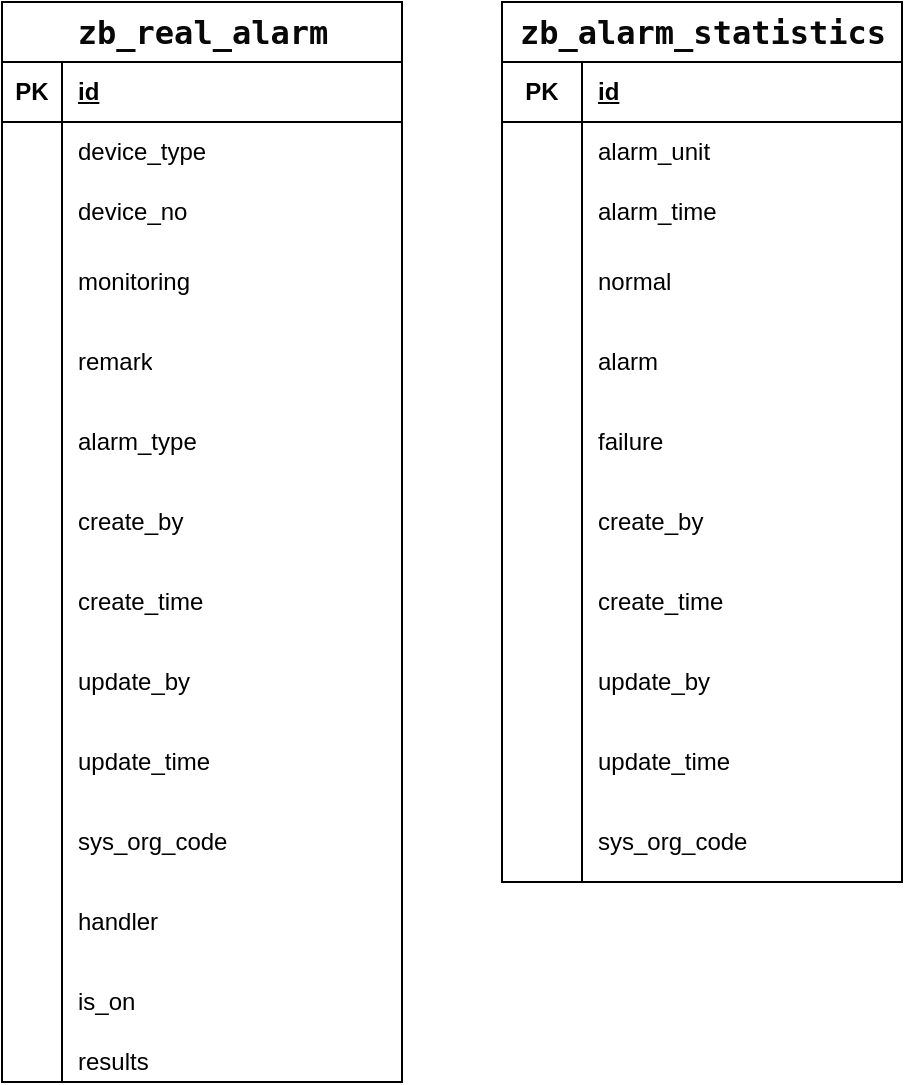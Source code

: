 <mxfile version="21.2.9" type="github">
  <diagram id="R2lEEEUBdFMjLlhIrx00" name="报警管理">
    <mxGraphModel dx="1352" dy="745" grid="1" gridSize="10" guides="1" tooltips="1" connect="1" arrows="1" fold="1" page="1" pageScale="1" pageWidth="850" pageHeight="1100" math="0" shadow="0" extFonts="Permanent Marker^https://fonts.googleapis.com/css?family=Permanent+Marker">
      <root>
        <mxCell id="0" />
        <mxCell id="1" parent="0" />
        <mxCell id="X9v-yVDwucDOnj_WoCae-2" value="&lt;div style=&quot;background-color: rgb(255, 255, 255); color: rgb(8, 8, 8); font-family: &amp;quot;JetBrains Mono&amp;quot;, monospace; font-size: 12pt;&quot;&gt;zb_real_alarm&lt;/div&gt;" style="shape=table;startSize=30;container=1;collapsible=1;childLayout=tableLayout;fixedRows=1;rowLines=0;fontStyle=1;align=center;resizeLast=1;html=1;" parent="1" vertex="1">
          <mxGeometry x="50" y="80" width="200" height="540" as="geometry">
            <mxRectangle x="180" y="130" width="150" height="30" as="alternateBounds" />
          </mxGeometry>
        </mxCell>
        <mxCell id="X9v-yVDwucDOnj_WoCae-3" value="" style="shape=tableRow;horizontal=0;startSize=0;swimlaneHead=0;swimlaneBody=0;fillColor=none;collapsible=0;dropTarget=0;points=[[0,0.5],[1,0.5]];portConstraint=eastwest;top=0;left=0;right=0;bottom=1;" parent="X9v-yVDwucDOnj_WoCae-2" vertex="1">
          <mxGeometry y="30" width="200" height="30" as="geometry" />
        </mxCell>
        <mxCell id="X9v-yVDwucDOnj_WoCae-4" value="PK" style="shape=partialRectangle;connectable=0;fillColor=none;top=0;left=0;bottom=0;right=0;fontStyle=1;overflow=hidden;whiteSpace=wrap;html=1;" parent="X9v-yVDwucDOnj_WoCae-3" vertex="1">
          <mxGeometry width="30" height="30" as="geometry">
            <mxRectangle width="30" height="30" as="alternateBounds" />
          </mxGeometry>
        </mxCell>
        <mxCell id="X9v-yVDwucDOnj_WoCae-5" value="id" style="shape=partialRectangle;connectable=0;fillColor=none;top=0;left=0;bottom=0;right=0;align=left;spacingLeft=6;fontStyle=5;overflow=hidden;whiteSpace=wrap;html=1;" parent="X9v-yVDwucDOnj_WoCae-3" vertex="1">
          <mxGeometry x="30" width="170" height="30" as="geometry">
            <mxRectangle width="170" height="30" as="alternateBounds" />
          </mxGeometry>
        </mxCell>
        <mxCell id="X9v-yVDwucDOnj_WoCae-6" value="" style="shape=tableRow;horizontal=0;startSize=0;swimlaneHead=0;swimlaneBody=0;fillColor=none;collapsible=0;dropTarget=0;points=[[0,0.5],[1,0.5]];portConstraint=eastwest;top=0;left=0;right=0;bottom=0;" parent="X9v-yVDwucDOnj_WoCae-2" vertex="1">
          <mxGeometry y="60" width="200" height="30" as="geometry" />
        </mxCell>
        <mxCell id="X9v-yVDwucDOnj_WoCae-7" value="" style="shape=partialRectangle;connectable=0;fillColor=none;top=0;left=0;bottom=0;right=0;editable=1;overflow=hidden;whiteSpace=wrap;html=1;" parent="X9v-yVDwucDOnj_WoCae-6" vertex="1">
          <mxGeometry width="30" height="30" as="geometry">
            <mxRectangle width="30" height="30" as="alternateBounds" />
          </mxGeometry>
        </mxCell>
        <mxCell id="X9v-yVDwucDOnj_WoCae-8" value="device_type" style="shape=partialRectangle;connectable=0;fillColor=none;top=0;left=0;bottom=0;right=0;align=left;spacingLeft=6;overflow=hidden;whiteSpace=wrap;html=1;" parent="X9v-yVDwucDOnj_WoCae-6" vertex="1">
          <mxGeometry x="30" width="170" height="30" as="geometry">
            <mxRectangle width="170" height="30" as="alternateBounds" />
          </mxGeometry>
        </mxCell>
        <mxCell id="X9v-yVDwucDOnj_WoCae-9" value="" style="shape=tableRow;horizontal=0;startSize=0;swimlaneHead=0;swimlaneBody=0;fillColor=none;collapsible=0;dropTarget=0;points=[[0,0.5],[1,0.5]];portConstraint=eastwest;top=0;left=0;right=0;bottom=0;" parent="X9v-yVDwucDOnj_WoCae-2" vertex="1">
          <mxGeometry y="90" width="200" height="30" as="geometry" />
        </mxCell>
        <mxCell id="X9v-yVDwucDOnj_WoCae-10" value="" style="shape=partialRectangle;connectable=0;fillColor=none;top=0;left=0;bottom=0;right=0;editable=1;overflow=hidden;whiteSpace=wrap;html=1;" parent="X9v-yVDwucDOnj_WoCae-9" vertex="1">
          <mxGeometry width="30" height="30" as="geometry">
            <mxRectangle width="30" height="30" as="alternateBounds" />
          </mxGeometry>
        </mxCell>
        <mxCell id="X9v-yVDwucDOnj_WoCae-11" value="device_no" style="shape=partialRectangle;connectable=0;fillColor=none;top=0;left=0;bottom=0;right=0;align=left;spacingLeft=6;overflow=hidden;whiteSpace=wrap;html=1;" parent="X9v-yVDwucDOnj_WoCae-9" vertex="1">
          <mxGeometry x="30" width="170" height="30" as="geometry">
            <mxRectangle width="170" height="30" as="alternateBounds" />
          </mxGeometry>
        </mxCell>
        <mxCell id="X9v-yVDwucDOnj_WoCae-12" value="" style="shape=tableRow;horizontal=0;startSize=0;swimlaneHead=0;swimlaneBody=0;fillColor=none;collapsible=0;dropTarget=0;points=[[0,0.5],[1,0.5]];portConstraint=eastwest;top=0;left=0;right=0;bottom=0;" parent="X9v-yVDwucDOnj_WoCae-2" vertex="1">
          <mxGeometry y="120" width="200" height="40" as="geometry" />
        </mxCell>
        <mxCell id="X9v-yVDwucDOnj_WoCae-13" value="" style="shape=partialRectangle;connectable=0;fillColor=none;top=0;left=0;bottom=0;right=0;editable=1;overflow=hidden;whiteSpace=wrap;html=1;" parent="X9v-yVDwucDOnj_WoCae-12" vertex="1">
          <mxGeometry width="30" height="40" as="geometry">
            <mxRectangle width="30" height="40" as="alternateBounds" />
          </mxGeometry>
        </mxCell>
        <mxCell id="X9v-yVDwucDOnj_WoCae-14" value="monitoring" style="shape=partialRectangle;connectable=0;fillColor=none;top=0;left=0;bottom=0;right=0;align=left;spacingLeft=6;overflow=hidden;whiteSpace=wrap;html=1;" parent="X9v-yVDwucDOnj_WoCae-12" vertex="1">
          <mxGeometry x="30" width="170" height="40" as="geometry">
            <mxRectangle width="170" height="40" as="alternateBounds" />
          </mxGeometry>
        </mxCell>
        <mxCell id="X9v-yVDwucDOnj_WoCae-15" value="" style="shape=tableRow;horizontal=0;startSize=0;swimlaneHead=0;swimlaneBody=0;fillColor=none;collapsible=0;dropTarget=0;points=[[0,0.5],[1,0.5]];portConstraint=eastwest;top=0;left=0;right=0;bottom=0;" parent="X9v-yVDwucDOnj_WoCae-2" vertex="1">
          <mxGeometry y="160" width="200" height="40" as="geometry" />
        </mxCell>
        <mxCell id="X9v-yVDwucDOnj_WoCae-16" value="" style="shape=partialRectangle;connectable=0;fillColor=none;top=0;left=0;bottom=0;right=0;editable=1;overflow=hidden;whiteSpace=wrap;html=1;" parent="X9v-yVDwucDOnj_WoCae-15" vertex="1">
          <mxGeometry width="30" height="40" as="geometry">
            <mxRectangle width="30" height="40" as="alternateBounds" />
          </mxGeometry>
        </mxCell>
        <mxCell id="X9v-yVDwucDOnj_WoCae-17" value="remark" style="shape=partialRectangle;connectable=0;fillColor=none;top=0;left=0;bottom=0;right=0;align=left;spacingLeft=6;overflow=hidden;whiteSpace=wrap;html=1;" parent="X9v-yVDwucDOnj_WoCae-15" vertex="1">
          <mxGeometry x="30" width="170" height="40" as="geometry">
            <mxRectangle width="170" height="40" as="alternateBounds" />
          </mxGeometry>
        </mxCell>
        <mxCell id="X9v-yVDwucDOnj_WoCae-18" value="" style="shape=tableRow;horizontal=0;startSize=0;swimlaneHead=0;swimlaneBody=0;fillColor=none;collapsible=0;dropTarget=0;points=[[0,0.5],[1,0.5]];portConstraint=eastwest;top=0;left=0;right=0;bottom=0;" parent="X9v-yVDwucDOnj_WoCae-2" vertex="1">
          <mxGeometry y="200" width="200" height="40" as="geometry" />
        </mxCell>
        <mxCell id="X9v-yVDwucDOnj_WoCae-19" value="" style="shape=partialRectangle;connectable=0;fillColor=none;top=0;left=0;bottom=0;right=0;editable=1;overflow=hidden;whiteSpace=wrap;html=1;" parent="X9v-yVDwucDOnj_WoCae-18" vertex="1">
          <mxGeometry width="30" height="40" as="geometry">
            <mxRectangle width="30" height="40" as="alternateBounds" />
          </mxGeometry>
        </mxCell>
        <mxCell id="X9v-yVDwucDOnj_WoCae-20" value="alarm_type" style="shape=partialRectangle;connectable=0;fillColor=none;top=0;left=0;bottom=0;right=0;align=left;spacingLeft=6;overflow=hidden;whiteSpace=wrap;html=1;" parent="X9v-yVDwucDOnj_WoCae-18" vertex="1">
          <mxGeometry x="30" width="170" height="40" as="geometry">
            <mxRectangle width="170" height="40" as="alternateBounds" />
          </mxGeometry>
        </mxCell>
        <mxCell id="X9v-yVDwucDOnj_WoCae-21" value="" style="shape=tableRow;horizontal=0;startSize=0;swimlaneHead=0;swimlaneBody=0;fillColor=none;collapsible=0;dropTarget=0;points=[[0,0.5],[1,0.5]];portConstraint=eastwest;top=0;left=0;right=0;bottom=0;" parent="X9v-yVDwucDOnj_WoCae-2" vertex="1">
          <mxGeometry y="240" width="200" height="40" as="geometry" />
        </mxCell>
        <mxCell id="X9v-yVDwucDOnj_WoCae-22" value="" style="shape=partialRectangle;connectable=0;fillColor=none;top=0;left=0;bottom=0;right=0;editable=1;overflow=hidden;whiteSpace=wrap;html=1;" parent="X9v-yVDwucDOnj_WoCae-21" vertex="1">
          <mxGeometry width="30" height="40" as="geometry">
            <mxRectangle width="30" height="40" as="alternateBounds" />
          </mxGeometry>
        </mxCell>
        <mxCell id="X9v-yVDwucDOnj_WoCae-23" value="create_by" style="shape=partialRectangle;connectable=0;fillColor=none;top=0;left=0;bottom=0;right=0;align=left;spacingLeft=6;overflow=hidden;whiteSpace=wrap;html=1;" parent="X9v-yVDwucDOnj_WoCae-21" vertex="1">
          <mxGeometry x="30" width="170" height="40" as="geometry">
            <mxRectangle width="170" height="40" as="alternateBounds" />
          </mxGeometry>
        </mxCell>
        <mxCell id="X9v-yVDwucDOnj_WoCae-24" value="" style="shape=tableRow;horizontal=0;startSize=0;swimlaneHead=0;swimlaneBody=0;fillColor=none;collapsible=0;dropTarget=0;points=[[0,0.5],[1,0.5]];portConstraint=eastwest;top=0;left=0;right=0;bottom=0;" parent="X9v-yVDwucDOnj_WoCae-2" vertex="1">
          <mxGeometry y="280" width="200" height="40" as="geometry" />
        </mxCell>
        <mxCell id="X9v-yVDwucDOnj_WoCae-25" value="" style="shape=partialRectangle;connectable=0;fillColor=none;top=0;left=0;bottom=0;right=0;editable=1;overflow=hidden;whiteSpace=wrap;html=1;" parent="X9v-yVDwucDOnj_WoCae-24" vertex="1">
          <mxGeometry width="30" height="40" as="geometry">
            <mxRectangle width="30" height="40" as="alternateBounds" />
          </mxGeometry>
        </mxCell>
        <mxCell id="X9v-yVDwucDOnj_WoCae-26" value="create_time" style="shape=partialRectangle;connectable=0;fillColor=none;top=0;left=0;bottom=0;right=0;align=left;spacingLeft=6;overflow=hidden;whiteSpace=wrap;html=1;" parent="X9v-yVDwucDOnj_WoCae-24" vertex="1">
          <mxGeometry x="30" width="170" height="40" as="geometry">
            <mxRectangle width="170" height="40" as="alternateBounds" />
          </mxGeometry>
        </mxCell>
        <mxCell id="X9v-yVDwucDOnj_WoCae-27" value="" style="shape=tableRow;horizontal=0;startSize=0;swimlaneHead=0;swimlaneBody=0;fillColor=none;collapsible=0;dropTarget=0;points=[[0,0.5],[1,0.5]];portConstraint=eastwest;top=0;left=0;right=0;bottom=0;" parent="X9v-yVDwucDOnj_WoCae-2" vertex="1">
          <mxGeometry y="320" width="200" height="40" as="geometry" />
        </mxCell>
        <mxCell id="X9v-yVDwucDOnj_WoCae-28" value="" style="shape=partialRectangle;connectable=0;fillColor=none;top=0;left=0;bottom=0;right=0;editable=1;overflow=hidden;whiteSpace=wrap;html=1;" parent="X9v-yVDwucDOnj_WoCae-27" vertex="1">
          <mxGeometry width="30" height="40" as="geometry">
            <mxRectangle width="30" height="40" as="alternateBounds" />
          </mxGeometry>
        </mxCell>
        <mxCell id="X9v-yVDwucDOnj_WoCae-29" value="update_by" style="shape=partialRectangle;connectable=0;fillColor=none;top=0;left=0;bottom=0;right=0;align=left;spacingLeft=6;overflow=hidden;whiteSpace=wrap;html=1;" parent="X9v-yVDwucDOnj_WoCae-27" vertex="1">
          <mxGeometry x="30" width="170" height="40" as="geometry">
            <mxRectangle width="170" height="40" as="alternateBounds" />
          </mxGeometry>
        </mxCell>
        <mxCell id="X9v-yVDwucDOnj_WoCae-30" value="" style="shape=tableRow;horizontal=0;startSize=0;swimlaneHead=0;swimlaneBody=0;fillColor=none;collapsible=0;dropTarget=0;points=[[0,0.5],[1,0.5]];portConstraint=eastwest;top=0;left=0;right=0;bottom=0;" parent="X9v-yVDwucDOnj_WoCae-2" vertex="1">
          <mxGeometry y="360" width="200" height="40" as="geometry" />
        </mxCell>
        <mxCell id="X9v-yVDwucDOnj_WoCae-31" value="" style="shape=partialRectangle;connectable=0;fillColor=none;top=0;left=0;bottom=0;right=0;editable=1;overflow=hidden;whiteSpace=wrap;html=1;" parent="X9v-yVDwucDOnj_WoCae-30" vertex="1">
          <mxGeometry width="30" height="40" as="geometry">
            <mxRectangle width="30" height="40" as="alternateBounds" />
          </mxGeometry>
        </mxCell>
        <mxCell id="X9v-yVDwucDOnj_WoCae-32" value="update_time" style="shape=partialRectangle;connectable=0;fillColor=none;top=0;left=0;bottom=0;right=0;align=left;spacingLeft=6;overflow=hidden;whiteSpace=wrap;html=1;" parent="X9v-yVDwucDOnj_WoCae-30" vertex="1">
          <mxGeometry x="30" width="170" height="40" as="geometry">
            <mxRectangle width="170" height="40" as="alternateBounds" />
          </mxGeometry>
        </mxCell>
        <mxCell id="X9v-yVDwucDOnj_WoCae-33" value="" style="shape=tableRow;horizontal=0;startSize=0;swimlaneHead=0;swimlaneBody=0;fillColor=none;collapsible=0;dropTarget=0;points=[[0,0.5],[1,0.5]];portConstraint=eastwest;top=0;left=0;right=0;bottom=0;" parent="X9v-yVDwucDOnj_WoCae-2" vertex="1">
          <mxGeometry y="400" width="200" height="40" as="geometry" />
        </mxCell>
        <mxCell id="X9v-yVDwucDOnj_WoCae-34" value="" style="shape=partialRectangle;connectable=0;fillColor=none;top=0;left=0;bottom=0;right=0;editable=1;overflow=hidden;whiteSpace=wrap;html=1;" parent="X9v-yVDwucDOnj_WoCae-33" vertex="1">
          <mxGeometry width="30" height="40" as="geometry">
            <mxRectangle width="30" height="40" as="alternateBounds" />
          </mxGeometry>
        </mxCell>
        <mxCell id="X9v-yVDwucDOnj_WoCae-35" value="sys_org_code" style="shape=partialRectangle;connectable=0;fillColor=none;top=0;left=0;bottom=0;right=0;align=left;spacingLeft=6;overflow=hidden;whiteSpace=wrap;html=1;" parent="X9v-yVDwucDOnj_WoCae-33" vertex="1">
          <mxGeometry x="30" width="170" height="40" as="geometry">
            <mxRectangle width="170" height="40" as="alternateBounds" />
          </mxGeometry>
        </mxCell>
        <mxCell id="X9v-yVDwucDOnj_WoCae-36" value="" style="shape=tableRow;horizontal=0;startSize=0;swimlaneHead=0;swimlaneBody=0;fillColor=none;collapsible=0;dropTarget=0;points=[[0,0.5],[1,0.5]];portConstraint=eastwest;top=0;left=0;right=0;bottom=0;" parent="X9v-yVDwucDOnj_WoCae-2" vertex="1">
          <mxGeometry y="440" width="200" height="40" as="geometry" />
        </mxCell>
        <mxCell id="X9v-yVDwucDOnj_WoCae-37" value="" style="shape=partialRectangle;connectable=0;fillColor=none;top=0;left=0;bottom=0;right=0;editable=1;overflow=hidden;whiteSpace=wrap;html=1;" parent="X9v-yVDwucDOnj_WoCae-36" vertex="1">
          <mxGeometry width="30" height="40" as="geometry">
            <mxRectangle width="30" height="40" as="alternateBounds" />
          </mxGeometry>
        </mxCell>
        <mxCell id="X9v-yVDwucDOnj_WoCae-38" value="handler" style="shape=partialRectangle;connectable=0;fillColor=none;top=0;left=0;bottom=0;right=0;align=left;spacingLeft=6;overflow=hidden;whiteSpace=wrap;html=1;" parent="X9v-yVDwucDOnj_WoCae-36" vertex="1">
          <mxGeometry x="30" width="170" height="40" as="geometry">
            <mxRectangle width="170" height="40" as="alternateBounds" />
          </mxGeometry>
        </mxCell>
        <mxCell id="X9v-yVDwucDOnj_WoCae-39" value="" style="shape=tableRow;horizontal=0;startSize=0;swimlaneHead=0;swimlaneBody=0;fillColor=none;collapsible=0;dropTarget=0;points=[[0,0.5],[1,0.5]];portConstraint=eastwest;top=0;left=0;right=0;bottom=0;" parent="X9v-yVDwucDOnj_WoCae-2" vertex="1">
          <mxGeometry y="480" width="200" height="40" as="geometry" />
        </mxCell>
        <mxCell id="X9v-yVDwucDOnj_WoCae-40" value="" style="shape=partialRectangle;connectable=0;fillColor=none;top=0;left=0;bottom=0;right=0;editable=1;overflow=hidden;whiteSpace=wrap;html=1;" parent="X9v-yVDwucDOnj_WoCae-39" vertex="1">
          <mxGeometry width="30" height="40" as="geometry">
            <mxRectangle width="30" height="40" as="alternateBounds" />
          </mxGeometry>
        </mxCell>
        <mxCell id="X9v-yVDwucDOnj_WoCae-41" value="is_on" style="shape=partialRectangle;connectable=0;fillColor=none;top=0;left=0;bottom=0;right=0;align=left;spacingLeft=6;overflow=hidden;whiteSpace=wrap;html=1;" parent="X9v-yVDwucDOnj_WoCae-39" vertex="1">
          <mxGeometry x="30" width="170" height="40" as="geometry">
            <mxRectangle width="170" height="40" as="alternateBounds" />
          </mxGeometry>
        </mxCell>
        <mxCell id="X9v-yVDwucDOnj_WoCae-42" value="" style="shape=tableRow;horizontal=0;startSize=0;swimlaneHead=0;swimlaneBody=0;fillColor=none;collapsible=0;dropTarget=0;points=[[0,0.5],[1,0.5]];portConstraint=eastwest;top=0;left=0;right=0;bottom=0;" parent="X9v-yVDwucDOnj_WoCae-2" vertex="1">
          <mxGeometry y="520" width="200" height="20" as="geometry" />
        </mxCell>
        <mxCell id="X9v-yVDwucDOnj_WoCae-43" value="" style="shape=partialRectangle;connectable=0;fillColor=none;top=0;left=0;bottom=0;right=0;editable=1;overflow=hidden;whiteSpace=wrap;html=1;" parent="X9v-yVDwucDOnj_WoCae-42" vertex="1">
          <mxGeometry width="30" height="20" as="geometry">
            <mxRectangle width="30" height="20" as="alternateBounds" />
          </mxGeometry>
        </mxCell>
        <mxCell id="X9v-yVDwucDOnj_WoCae-44" value="results" style="shape=partialRectangle;connectable=0;fillColor=none;top=0;left=0;bottom=0;right=0;align=left;spacingLeft=6;overflow=hidden;whiteSpace=wrap;html=1;" parent="X9v-yVDwucDOnj_WoCae-42" vertex="1">
          <mxGeometry x="30" width="170" height="20" as="geometry">
            <mxRectangle width="170" height="20" as="alternateBounds" />
          </mxGeometry>
        </mxCell>
        <mxCell id="gsRxkRiY2kG2EZCJRaAs-18" value="&lt;div style=&quot;background-color: rgb(255, 255, 255); color: rgb(8, 8, 8); font-family: &amp;quot;JetBrains Mono&amp;quot;, monospace; font-size: 12pt;&quot;&gt;zb_alarm_statistics&lt;/div&gt;" style="shape=table;startSize=30;container=1;collapsible=1;childLayout=tableLayout;fixedRows=1;rowLines=0;fontStyle=1;align=center;resizeLast=1;html=1;" vertex="1" parent="1">
          <mxGeometry x="300" y="80" width="200" height="440" as="geometry">
            <mxRectangle x="180" y="130" width="150" height="30" as="alternateBounds" />
          </mxGeometry>
        </mxCell>
        <mxCell id="gsRxkRiY2kG2EZCJRaAs-19" value="" style="shape=tableRow;horizontal=0;startSize=0;swimlaneHead=0;swimlaneBody=0;fillColor=none;collapsible=0;dropTarget=0;points=[[0,0.5],[1,0.5]];portConstraint=eastwest;top=0;left=0;right=0;bottom=1;" vertex="1" parent="gsRxkRiY2kG2EZCJRaAs-18">
          <mxGeometry y="30" width="200" height="30" as="geometry" />
        </mxCell>
        <mxCell id="gsRxkRiY2kG2EZCJRaAs-20" value="PK" style="shape=partialRectangle;connectable=0;fillColor=none;top=0;left=0;bottom=0;right=0;fontStyle=1;overflow=hidden;whiteSpace=wrap;html=1;" vertex="1" parent="gsRxkRiY2kG2EZCJRaAs-19">
          <mxGeometry width="40" height="30" as="geometry">
            <mxRectangle width="40" height="30" as="alternateBounds" />
          </mxGeometry>
        </mxCell>
        <mxCell id="gsRxkRiY2kG2EZCJRaAs-21" value="id" style="shape=partialRectangle;connectable=0;fillColor=none;top=0;left=0;bottom=0;right=0;align=left;spacingLeft=6;fontStyle=5;overflow=hidden;whiteSpace=wrap;html=1;" vertex="1" parent="gsRxkRiY2kG2EZCJRaAs-19">
          <mxGeometry x="40" width="160" height="30" as="geometry">
            <mxRectangle width="160" height="30" as="alternateBounds" />
          </mxGeometry>
        </mxCell>
        <mxCell id="gsRxkRiY2kG2EZCJRaAs-22" value="" style="shape=tableRow;horizontal=0;startSize=0;swimlaneHead=0;swimlaneBody=0;fillColor=none;collapsible=0;dropTarget=0;points=[[0,0.5],[1,0.5]];portConstraint=eastwest;top=0;left=0;right=0;bottom=0;" vertex="1" parent="gsRxkRiY2kG2EZCJRaAs-18">
          <mxGeometry y="60" width="200" height="30" as="geometry" />
        </mxCell>
        <mxCell id="gsRxkRiY2kG2EZCJRaAs-23" value="" style="shape=partialRectangle;connectable=0;fillColor=none;top=0;left=0;bottom=0;right=0;editable=1;overflow=hidden;whiteSpace=wrap;html=1;" vertex="1" parent="gsRxkRiY2kG2EZCJRaAs-22">
          <mxGeometry width="40" height="30" as="geometry">
            <mxRectangle width="40" height="30" as="alternateBounds" />
          </mxGeometry>
        </mxCell>
        <mxCell id="gsRxkRiY2kG2EZCJRaAs-24" value="alarm_unit" style="shape=partialRectangle;connectable=0;fillColor=none;top=0;left=0;bottom=0;right=0;align=left;spacingLeft=6;overflow=hidden;whiteSpace=wrap;html=1;" vertex="1" parent="gsRxkRiY2kG2EZCJRaAs-22">
          <mxGeometry x="40" width="160" height="30" as="geometry">
            <mxRectangle width="160" height="30" as="alternateBounds" />
          </mxGeometry>
        </mxCell>
        <mxCell id="gsRxkRiY2kG2EZCJRaAs-25" value="" style="shape=tableRow;horizontal=0;startSize=0;swimlaneHead=0;swimlaneBody=0;fillColor=none;collapsible=0;dropTarget=0;points=[[0,0.5],[1,0.5]];portConstraint=eastwest;top=0;left=0;right=0;bottom=0;" vertex="1" parent="gsRxkRiY2kG2EZCJRaAs-18">
          <mxGeometry y="90" width="200" height="30" as="geometry" />
        </mxCell>
        <mxCell id="gsRxkRiY2kG2EZCJRaAs-26" value="" style="shape=partialRectangle;connectable=0;fillColor=none;top=0;left=0;bottom=0;right=0;editable=1;overflow=hidden;whiteSpace=wrap;html=1;" vertex="1" parent="gsRxkRiY2kG2EZCJRaAs-25">
          <mxGeometry width="40" height="30" as="geometry">
            <mxRectangle width="40" height="30" as="alternateBounds" />
          </mxGeometry>
        </mxCell>
        <mxCell id="gsRxkRiY2kG2EZCJRaAs-27" value="alarm_time" style="shape=partialRectangle;connectable=0;fillColor=none;top=0;left=0;bottom=0;right=0;align=left;spacingLeft=6;overflow=hidden;whiteSpace=wrap;html=1;" vertex="1" parent="gsRxkRiY2kG2EZCJRaAs-25">
          <mxGeometry x="40" width="160" height="30" as="geometry">
            <mxRectangle width="160" height="30" as="alternateBounds" />
          </mxGeometry>
        </mxCell>
        <mxCell id="gsRxkRiY2kG2EZCJRaAs-28" value="" style="shape=tableRow;horizontal=0;startSize=0;swimlaneHead=0;swimlaneBody=0;fillColor=none;collapsible=0;dropTarget=0;points=[[0,0.5],[1,0.5]];portConstraint=eastwest;top=0;left=0;right=0;bottom=0;" vertex="1" parent="gsRxkRiY2kG2EZCJRaAs-18">
          <mxGeometry y="120" width="200" height="40" as="geometry" />
        </mxCell>
        <mxCell id="gsRxkRiY2kG2EZCJRaAs-29" value="" style="shape=partialRectangle;connectable=0;fillColor=none;top=0;left=0;bottom=0;right=0;editable=1;overflow=hidden;whiteSpace=wrap;html=1;" vertex="1" parent="gsRxkRiY2kG2EZCJRaAs-28">
          <mxGeometry width="40" height="40" as="geometry">
            <mxRectangle width="40" height="40" as="alternateBounds" />
          </mxGeometry>
        </mxCell>
        <mxCell id="gsRxkRiY2kG2EZCJRaAs-30" value="normal" style="shape=partialRectangle;connectable=0;fillColor=none;top=0;left=0;bottom=0;right=0;align=left;spacingLeft=6;overflow=hidden;whiteSpace=wrap;html=1;" vertex="1" parent="gsRxkRiY2kG2EZCJRaAs-28">
          <mxGeometry x="40" width="160" height="40" as="geometry">
            <mxRectangle width="160" height="40" as="alternateBounds" />
          </mxGeometry>
        </mxCell>
        <mxCell id="gsRxkRiY2kG2EZCJRaAs-31" value="" style="shape=tableRow;horizontal=0;startSize=0;swimlaneHead=0;swimlaneBody=0;fillColor=none;collapsible=0;dropTarget=0;points=[[0,0.5],[1,0.5]];portConstraint=eastwest;top=0;left=0;right=0;bottom=0;" vertex="1" parent="gsRxkRiY2kG2EZCJRaAs-18">
          <mxGeometry y="160" width="200" height="40" as="geometry" />
        </mxCell>
        <mxCell id="gsRxkRiY2kG2EZCJRaAs-32" value="" style="shape=partialRectangle;connectable=0;fillColor=none;top=0;left=0;bottom=0;right=0;editable=1;overflow=hidden;whiteSpace=wrap;html=1;" vertex="1" parent="gsRxkRiY2kG2EZCJRaAs-31">
          <mxGeometry width="40" height="40" as="geometry">
            <mxRectangle width="40" height="40" as="alternateBounds" />
          </mxGeometry>
        </mxCell>
        <mxCell id="gsRxkRiY2kG2EZCJRaAs-33" value="alarm" style="shape=partialRectangle;connectable=0;fillColor=none;top=0;left=0;bottom=0;right=0;align=left;spacingLeft=6;overflow=hidden;whiteSpace=wrap;html=1;" vertex="1" parent="gsRxkRiY2kG2EZCJRaAs-31">
          <mxGeometry x="40" width="160" height="40" as="geometry">
            <mxRectangle width="160" height="40" as="alternateBounds" />
          </mxGeometry>
        </mxCell>
        <mxCell id="gsRxkRiY2kG2EZCJRaAs-34" value="" style="shape=tableRow;horizontal=0;startSize=0;swimlaneHead=0;swimlaneBody=0;fillColor=none;collapsible=0;dropTarget=0;points=[[0,0.5],[1,0.5]];portConstraint=eastwest;top=0;left=0;right=0;bottom=0;" vertex="1" parent="gsRxkRiY2kG2EZCJRaAs-18">
          <mxGeometry y="200" width="200" height="40" as="geometry" />
        </mxCell>
        <mxCell id="gsRxkRiY2kG2EZCJRaAs-35" value="" style="shape=partialRectangle;connectable=0;fillColor=none;top=0;left=0;bottom=0;right=0;editable=1;overflow=hidden;whiteSpace=wrap;html=1;" vertex="1" parent="gsRxkRiY2kG2EZCJRaAs-34">
          <mxGeometry width="40" height="40" as="geometry">
            <mxRectangle width="40" height="40" as="alternateBounds" />
          </mxGeometry>
        </mxCell>
        <mxCell id="gsRxkRiY2kG2EZCJRaAs-36" value="failure" style="shape=partialRectangle;connectable=0;fillColor=none;top=0;left=0;bottom=0;right=0;align=left;spacingLeft=6;overflow=hidden;whiteSpace=wrap;html=1;" vertex="1" parent="gsRxkRiY2kG2EZCJRaAs-34">
          <mxGeometry x="40" width="160" height="40" as="geometry">
            <mxRectangle width="160" height="40" as="alternateBounds" />
          </mxGeometry>
        </mxCell>
        <mxCell id="gsRxkRiY2kG2EZCJRaAs-37" value="" style="shape=tableRow;horizontal=0;startSize=0;swimlaneHead=0;swimlaneBody=0;fillColor=none;collapsible=0;dropTarget=0;points=[[0,0.5],[1,0.5]];portConstraint=eastwest;top=0;left=0;right=0;bottom=0;" vertex="1" parent="gsRxkRiY2kG2EZCJRaAs-18">
          <mxGeometry y="240" width="200" height="40" as="geometry" />
        </mxCell>
        <mxCell id="gsRxkRiY2kG2EZCJRaAs-38" value="" style="shape=partialRectangle;connectable=0;fillColor=none;top=0;left=0;bottom=0;right=0;editable=1;overflow=hidden;whiteSpace=wrap;html=1;" vertex="1" parent="gsRxkRiY2kG2EZCJRaAs-37">
          <mxGeometry width="40" height="40" as="geometry">
            <mxRectangle width="40" height="40" as="alternateBounds" />
          </mxGeometry>
        </mxCell>
        <mxCell id="gsRxkRiY2kG2EZCJRaAs-39" value="create_by" style="shape=partialRectangle;connectable=0;fillColor=none;top=0;left=0;bottom=0;right=0;align=left;spacingLeft=6;overflow=hidden;whiteSpace=wrap;html=1;" vertex="1" parent="gsRxkRiY2kG2EZCJRaAs-37">
          <mxGeometry x="40" width="160" height="40" as="geometry">
            <mxRectangle width="160" height="40" as="alternateBounds" />
          </mxGeometry>
        </mxCell>
        <mxCell id="gsRxkRiY2kG2EZCJRaAs-40" value="" style="shape=tableRow;horizontal=0;startSize=0;swimlaneHead=0;swimlaneBody=0;fillColor=none;collapsible=0;dropTarget=0;points=[[0,0.5],[1,0.5]];portConstraint=eastwest;top=0;left=0;right=0;bottom=0;" vertex="1" parent="gsRxkRiY2kG2EZCJRaAs-18">
          <mxGeometry y="280" width="200" height="40" as="geometry" />
        </mxCell>
        <mxCell id="gsRxkRiY2kG2EZCJRaAs-41" value="" style="shape=partialRectangle;connectable=0;fillColor=none;top=0;left=0;bottom=0;right=0;editable=1;overflow=hidden;whiteSpace=wrap;html=1;" vertex="1" parent="gsRxkRiY2kG2EZCJRaAs-40">
          <mxGeometry width="40" height="40" as="geometry">
            <mxRectangle width="40" height="40" as="alternateBounds" />
          </mxGeometry>
        </mxCell>
        <mxCell id="gsRxkRiY2kG2EZCJRaAs-42" value="create_time" style="shape=partialRectangle;connectable=0;fillColor=none;top=0;left=0;bottom=0;right=0;align=left;spacingLeft=6;overflow=hidden;whiteSpace=wrap;html=1;" vertex="1" parent="gsRxkRiY2kG2EZCJRaAs-40">
          <mxGeometry x="40" width="160" height="40" as="geometry">
            <mxRectangle width="160" height="40" as="alternateBounds" />
          </mxGeometry>
        </mxCell>
        <mxCell id="gsRxkRiY2kG2EZCJRaAs-43" value="" style="shape=tableRow;horizontal=0;startSize=0;swimlaneHead=0;swimlaneBody=0;fillColor=none;collapsible=0;dropTarget=0;points=[[0,0.5],[1,0.5]];portConstraint=eastwest;top=0;left=0;right=0;bottom=0;" vertex="1" parent="gsRxkRiY2kG2EZCJRaAs-18">
          <mxGeometry y="320" width="200" height="40" as="geometry" />
        </mxCell>
        <mxCell id="gsRxkRiY2kG2EZCJRaAs-44" value="" style="shape=partialRectangle;connectable=0;fillColor=none;top=0;left=0;bottom=0;right=0;editable=1;overflow=hidden;whiteSpace=wrap;html=1;" vertex="1" parent="gsRxkRiY2kG2EZCJRaAs-43">
          <mxGeometry width="40" height="40" as="geometry">
            <mxRectangle width="40" height="40" as="alternateBounds" />
          </mxGeometry>
        </mxCell>
        <mxCell id="gsRxkRiY2kG2EZCJRaAs-45" value="update_by" style="shape=partialRectangle;connectable=0;fillColor=none;top=0;left=0;bottom=0;right=0;align=left;spacingLeft=6;overflow=hidden;whiteSpace=wrap;html=1;" vertex="1" parent="gsRxkRiY2kG2EZCJRaAs-43">
          <mxGeometry x="40" width="160" height="40" as="geometry">
            <mxRectangle width="160" height="40" as="alternateBounds" />
          </mxGeometry>
        </mxCell>
        <mxCell id="gsRxkRiY2kG2EZCJRaAs-46" value="" style="shape=tableRow;horizontal=0;startSize=0;swimlaneHead=0;swimlaneBody=0;fillColor=none;collapsible=0;dropTarget=0;points=[[0,0.5],[1,0.5]];portConstraint=eastwest;top=0;left=0;right=0;bottom=0;" vertex="1" parent="gsRxkRiY2kG2EZCJRaAs-18">
          <mxGeometry y="360" width="200" height="40" as="geometry" />
        </mxCell>
        <mxCell id="gsRxkRiY2kG2EZCJRaAs-47" value="" style="shape=partialRectangle;connectable=0;fillColor=none;top=0;left=0;bottom=0;right=0;editable=1;overflow=hidden;whiteSpace=wrap;html=1;" vertex="1" parent="gsRxkRiY2kG2EZCJRaAs-46">
          <mxGeometry width="40" height="40" as="geometry">
            <mxRectangle width="40" height="40" as="alternateBounds" />
          </mxGeometry>
        </mxCell>
        <mxCell id="gsRxkRiY2kG2EZCJRaAs-48" value="update_time" style="shape=partialRectangle;connectable=0;fillColor=none;top=0;left=0;bottom=0;right=0;align=left;spacingLeft=6;overflow=hidden;whiteSpace=wrap;html=1;" vertex="1" parent="gsRxkRiY2kG2EZCJRaAs-46">
          <mxGeometry x="40" width="160" height="40" as="geometry">
            <mxRectangle width="160" height="40" as="alternateBounds" />
          </mxGeometry>
        </mxCell>
        <mxCell id="gsRxkRiY2kG2EZCJRaAs-49" value="" style="shape=tableRow;horizontal=0;startSize=0;swimlaneHead=0;swimlaneBody=0;fillColor=none;collapsible=0;dropTarget=0;points=[[0,0.5],[1,0.5]];portConstraint=eastwest;top=0;left=0;right=0;bottom=0;" vertex="1" parent="gsRxkRiY2kG2EZCJRaAs-18">
          <mxGeometry y="400" width="200" height="40" as="geometry" />
        </mxCell>
        <mxCell id="gsRxkRiY2kG2EZCJRaAs-50" value="" style="shape=partialRectangle;connectable=0;fillColor=none;top=0;left=0;bottom=0;right=0;editable=1;overflow=hidden;whiteSpace=wrap;html=1;" vertex="1" parent="gsRxkRiY2kG2EZCJRaAs-49">
          <mxGeometry width="40" height="40" as="geometry">
            <mxRectangle width="40" height="40" as="alternateBounds" />
          </mxGeometry>
        </mxCell>
        <mxCell id="gsRxkRiY2kG2EZCJRaAs-51" value="sys_org_code" style="shape=partialRectangle;connectable=0;fillColor=none;top=0;left=0;bottom=0;right=0;align=left;spacingLeft=6;overflow=hidden;whiteSpace=wrap;html=1;" vertex="1" parent="gsRxkRiY2kG2EZCJRaAs-49">
          <mxGeometry x="40" width="160" height="40" as="geometry">
            <mxRectangle width="160" height="40" as="alternateBounds" />
          </mxGeometry>
        </mxCell>
      </root>
    </mxGraphModel>
  </diagram>
</mxfile>
